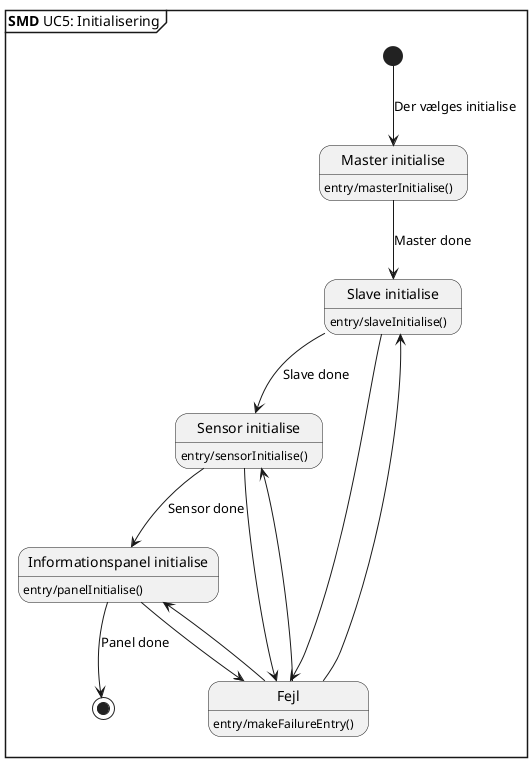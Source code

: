 @startuml UC5
mainframe **SMD** UC5: Initialisering

hide empty description
state "Master initialise" as master
state "Slave initialise" as slave
state "Sensor initialise" as sensor
state "Informationspanel initialise" as panel
state "Fejl" as fejl

[*] --> master : Der vælges initialise
master --> slave : Master done
slave --> fejl
fejl --> slave

slave --> sensor : Slave done
sensor --> fejl
fejl --> sensor

sensor --> panel : Sensor done
panel --> fejl
fejl --> panel

panel --> [*] : Panel done

master : entry/masterInitialise()

slave : entry/slaveInitialise()

sensor : entry/sensorInitialise()

panel : entry/panelInitialise()

fejl : entry/makeFailureEntry()
@enduml